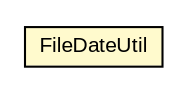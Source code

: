 #!/usr/local/bin/dot
#
# Class diagram 
# Generated by UMLGraph version R5_6-24-gf6e263 (http://www.umlgraph.org/)
#

digraph G {
	edge [fontname="arial",fontsize=10,labelfontname="arial",labelfontsize=10];
	node [fontname="arial",fontsize=10,shape=plaintext];
	nodesep=0.25;
	ranksep=0.5;
	// org.osmdroid.debug.util.FileDateUtil
	c15557 [label=<<table title="org.osmdroid.debug.util.FileDateUtil" border="0" cellborder="1" cellspacing="0" cellpadding="2" port="p" bgcolor="lemonChiffon" href="./FileDateUtil.html">
		<tr><td><table border="0" cellspacing="0" cellpadding="1">
<tr><td align="center" balign="center"> FileDateUtil </td></tr>
		</table></td></tr>
		</table>>, URL="./FileDateUtil.html", fontname="arial", fontcolor="black", fontsize=10.0];
}

